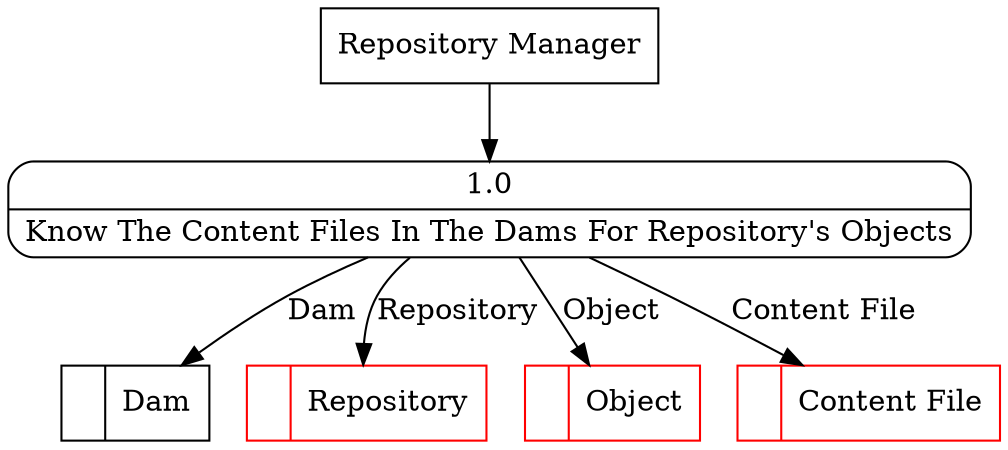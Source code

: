 digraph dfd2{ 
node[shape=record]
200 [label="<f0>  |<f1> Dam " ];
201 [label="<f0>  |<f1> Repository " color=red];
202 [label="<f0>  |<f1> Object " color=red];
203 [label="<f0>  |<f1> Content File " color=red];
204 [label="Repository Manager" shape=box];
205 [label="{<f0> 1.0|<f1> Know The Content Files In The Dams For Repository's Objects }" shape=Mrecord];
204 -> 205
205 -> 203 [label="Content File"]
205 -> 200 [label="Dam"]
205 -> 202 [label="Object"]
205 -> 201 [label="Repository"]
}